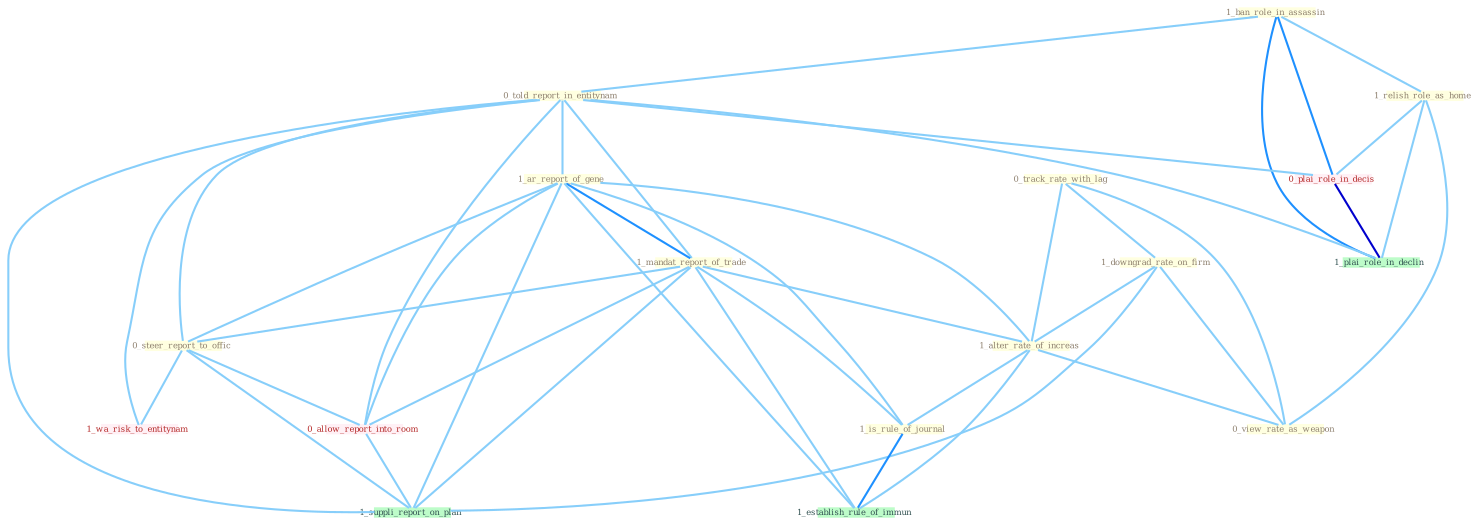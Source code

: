 Graph G{ 
    node
    [shape=polygon,style=filled,width=.5,height=.06,color="#BDFCC9",fixedsize=true,fontsize=4,
    fontcolor="#2f4f4f"];
    {node
    [color="#ffffe0", fontcolor="#8b7d6b"] "1_ban_role_in_assassin " "0_told_report_in_entitynam " "1_ar_report_of_gene " "1_relish_role_as_home " "0_track_rate_with_lag " "1_downgrad_rate_on_firm " "1_mandat_report_of_trade " "0_steer_report_to_offic " "1_alter_rate_of_increas " "0_view_rate_as_weapon " "1_is_rule_of_journal "}
{node [color="#fff0f5", fontcolor="#b22222"] "1_wa_risk_to_entitynam " "0_plai_role_in_decis " "0_allow_report_into_room "}
edge [color="#B0E2FF"];

	"1_ban_role_in_assassin " -- "0_told_report_in_entitynam " [w="1", color="#87cefa" ];
	"1_ban_role_in_assassin " -- "1_relish_role_as_home " [w="1", color="#87cefa" ];
	"1_ban_role_in_assassin " -- "0_plai_role_in_decis " [w="2", color="#1e90ff" , len=0.8];
	"1_ban_role_in_assassin " -- "1_plai_role_in_declin " [w="2", color="#1e90ff" , len=0.8];
	"0_told_report_in_entitynam " -- "1_ar_report_of_gene " [w="1", color="#87cefa" ];
	"0_told_report_in_entitynam " -- "1_mandat_report_of_trade " [w="1", color="#87cefa" ];
	"0_told_report_in_entitynam " -- "0_steer_report_to_offic " [w="1", color="#87cefa" ];
	"0_told_report_in_entitynam " -- "1_wa_risk_to_entitynam " [w="1", color="#87cefa" ];
	"0_told_report_in_entitynam " -- "0_plai_role_in_decis " [w="1", color="#87cefa" ];
	"0_told_report_in_entitynam " -- "1_plai_role_in_declin " [w="1", color="#87cefa" ];
	"0_told_report_in_entitynam " -- "0_allow_report_into_room " [w="1", color="#87cefa" ];
	"0_told_report_in_entitynam " -- "1_suppli_report_on_plan " [w="1", color="#87cefa" ];
	"1_ar_report_of_gene " -- "1_mandat_report_of_trade " [w="2", color="#1e90ff" , len=0.8];
	"1_ar_report_of_gene " -- "0_steer_report_to_offic " [w="1", color="#87cefa" ];
	"1_ar_report_of_gene " -- "1_alter_rate_of_increas " [w="1", color="#87cefa" ];
	"1_ar_report_of_gene " -- "1_is_rule_of_journal " [w="1", color="#87cefa" ];
	"1_ar_report_of_gene " -- "1_establish_rule_of_immun " [w="1", color="#87cefa" ];
	"1_ar_report_of_gene " -- "0_allow_report_into_room " [w="1", color="#87cefa" ];
	"1_ar_report_of_gene " -- "1_suppli_report_on_plan " [w="1", color="#87cefa" ];
	"1_relish_role_as_home " -- "0_view_rate_as_weapon " [w="1", color="#87cefa" ];
	"1_relish_role_as_home " -- "0_plai_role_in_decis " [w="1", color="#87cefa" ];
	"1_relish_role_as_home " -- "1_plai_role_in_declin " [w="1", color="#87cefa" ];
	"0_track_rate_with_lag " -- "1_downgrad_rate_on_firm " [w="1", color="#87cefa" ];
	"0_track_rate_with_lag " -- "1_alter_rate_of_increas " [w="1", color="#87cefa" ];
	"0_track_rate_with_lag " -- "0_view_rate_as_weapon " [w="1", color="#87cefa" ];
	"1_downgrad_rate_on_firm " -- "1_alter_rate_of_increas " [w="1", color="#87cefa" ];
	"1_downgrad_rate_on_firm " -- "0_view_rate_as_weapon " [w="1", color="#87cefa" ];
	"1_downgrad_rate_on_firm " -- "1_suppli_report_on_plan " [w="1", color="#87cefa" ];
	"1_mandat_report_of_trade " -- "0_steer_report_to_offic " [w="1", color="#87cefa" ];
	"1_mandat_report_of_trade " -- "1_alter_rate_of_increas " [w="1", color="#87cefa" ];
	"1_mandat_report_of_trade " -- "1_is_rule_of_journal " [w="1", color="#87cefa" ];
	"1_mandat_report_of_trade " -- "1_establish_rule_of_immun " [w="1", color="#87cefa" ];
	"1_mandat_report_of_trade " -- "0_allow_report_into_room " [w="1", color="#87cefa" ];
	"1_mandat_report_of_trade " -- "1_suppli_report_on_plan " [w="1", color="#87cefa" ];
	"0_steer_report_to_offic " -- "1_wa_risk_to_entitynam " [w="1", color="#87cefa" ];
	"0_steer_report_to_offic " -- "0_allow_report_into_room " [w="1", color="#87cefa" ];
	"0_steer_report_to_offic " -- "1_suppli_report_on_plan " [w="1", color="#87cefa" ];
	"1_alter_rate_of_increas " -- "0_view_rate_as_weapon " [w="1", color="#87cefa" ];
	"1_alter_rate_of_increas " -- "1_is_rule_of_journal " [w="1", color="#87cefa" ];
	"1_alter_rate_of_increas " -- "1_establish_rule_of_immun " [w="1", color="#87cefa" ];
	"1_is_rule_of_journal " -- "1_establish_rule_of_immun " [w="2", color="#1e90ff" , len=0.8];
	"0_plai_role_in_decis " -- "1_plai_role_in_declin " [w="3", color="#0000cd" , len=0.6];
	"0_allow_report_into_room " -- "1_suppli_report_on_plan " [w="1", color="#87cefa" ];
}